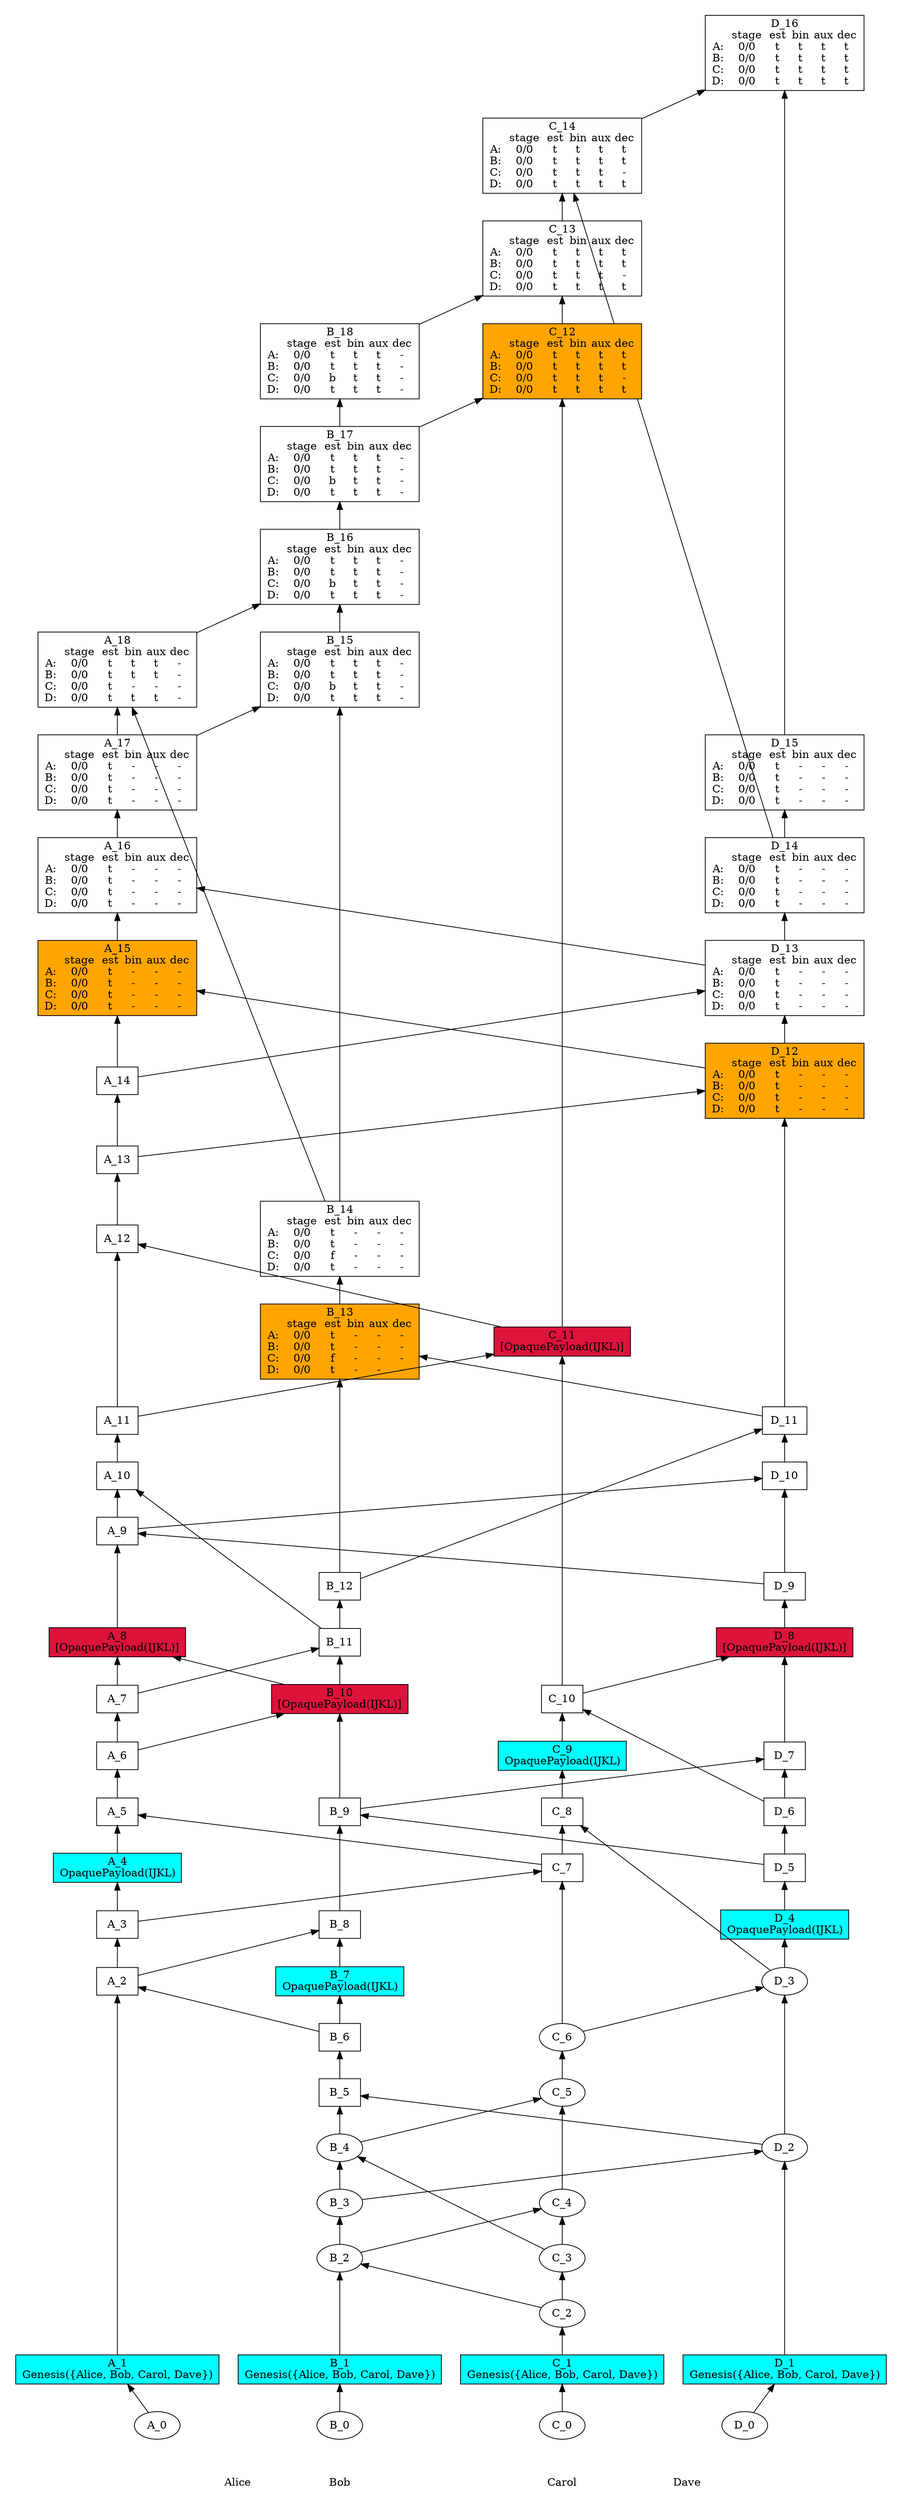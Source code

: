 /// our_id: Dave
/// peer_list: {
///   Dave: PeerState(VOTE|SEND|RECV)
///   Alice: PeerState(VOTE|SEND|RECV)
///   Bob: PeerState(VOTE|SEND|RECV)
///   Carol: PeerState(VOTE|SEND|RECV)
/// }
/// consensus_mode: Supermajority
digraph GossipGraph {
  splines=false
  rankdir=BT

  style=invis
  subgraph cluster_Dave {
    label="Dave"
    "Dave" [style=invis]
    "Dave" -> "D_0" [style=invis]
    "D_0" -> "D_1" [minlen=1]
    "D_1" -> "D_2" [minlen=4]
    "D_2" -> "D_3" [minlen=3]
    "D_3" -> "D_4" [minlen=1]
    "D_4" -> "D_5" [minlen=1]
    "D_5" -> "D_6" [minlen=1]
    "D_6" -> "D_7" [minlen=1]
    "D_7" -> "D_8" [minlen=2]
    "D_8" -> "D_9" [minlen=1]
    "D_9" -> "D_10" [minlen=2]
    "D_10" -> "D_11" [minlen=1]
    "D_11" -> "D_12" [minlen=4]
    "D_12" -> "D_13" [minlen=1]
    "D_13" -> "D_14" [minlen=1]
    "D_14" -> "D_15" [minlen=1]
    "D_15" -> "D_16" [minlen=7]
  }
  "B_3" -> "D_2" [constraint=false]
  "C_6" -> "D_3" [constraint=false]
  "B_9" -> "D_7" [constraint=false]
  "C_10" -> "D_8" [constraint=false]
  "A_9" -> "D_10" [constraint=false]
  "B_12" -> "D_11" [constraint=false]
  "A_13" -> "D_12" [constraint=false]
  "A_14" -> "D_13" [constraint=false]
  "C_14" -> "D_16" [constraint=false]

  style=invis
  subgraph cluster_Alice {
    label="Alice"
    "Alice" [style=invis]
    "Alice" -> "A_0" [style=invis]
    "A_0" -> "A_1" [minlen=1]
    "A_1" -> "A_2" [minlen=7]
    "A_2" -> "A_3" [minlen=1]
    "A_3" -> "A_4" [minlen=1]
    "A_4" -> "A_5" [minlen=1]
    "A_5" -> "A_6" [minlen=1]
    "A_6" -> "A_7" [minlen=1]
    "A_7" -> "A_8" [minlen=1]
    "A_8" -> "A_9" [minlen=2]
    "A_9" -> "A_10" [minlen=1]
    "A_10" -> "A_11" [minlen=1]
    "A_11" -> "A_12" [minlen=2]
    "A_12" -> "A_13" [minlen=1]
    "A_13" -> "A_14" [minlen=1]
    "A_14" -> "A_15" [minlen=1]
    "A_15" -> "A_16" [minlen=1]
    "A_16" -> "A_17" [minlen=1]
    "A_17" -> "A_18" [minlen=1]
  }
  "B_6" -> "A_2" [constraint=false]
  "C_7" -> "A_5" [constraint=false]
  "B_10" -> "A_8" [constraint=false]
  "D_9" -> "A_9" [constraint=false]
  "B_11" -> "A_10" [constraint=false]
  "C_11" -> "A_12" [constraint=false]
  "D_12" -> "A_15" [constraint=false]
  "D_13" -> "A_16" [constraint=false]
  "B_14" -> "A_18" [constraint=false]

  style=invis
  subgraph cluster_Bob {
    label="Bob"
    "Bob" [style=invis]
    "Bob" -> "B_0" [style=invis]
    "B_0" -> "B_1" [minlen=1]
    "B_1" -> "B_2" [minlen=2]
    "B_2" -> "B_3" [minlen=1]
    "B_3" -> "B_4" [minlen=1]
    "B_4" -> "B_5" [minlen=1]
    "B_5" -> "B_6" [minlen=1]
    "B_6" -> "B_7" [minlen=1]
    "B_7" -> "B_8" [minlen=1]
    "B_8" -> "B_9" [minlen=2]
    "B_9" -> "B_10" [minlen=2]
    "B_10" -> "B_11" [minlen=1]
    "B_11" -> "B_12" [minlen=1]
    "B_12" -> "B_13" [minlen=4]
    "B_13" -> "B_14" [minlen=1]
    "B_14" -> "B_15" [minlen=6]
    "B_15" -> "B_16" [minlen=1]
    "B_16" -> "B_17" [minlen=1]
    "B_17" -> "B_18" [minlen=1]
  }
  "C_2" -> "B_2" [constraint=false]
  "C_3" -> "B_4" [constraint=false]
  "D_2" -> "B_5" [constraint=false]
  "A_2" -> "B_8" [constraint=false]
  "D_5" -> "B_9" [constraint=false]
  "A_6" -> "B_10" [constraint=false]
  "A_7" -> "B_11" [constraint=false]
  "D_11" -> "B_13" [constraint=false]
  "A_17" -> "B_15" [constraint=false]
  "A_18" -> "B_16" [constraint=false]

  style=invis
  subgraph cluster_Carol {
    label="Carol"
    "Carol" [style=invis]
    "Carol" -> "C_0" [style=invis]
    "C_0" -> "C_1" [minlen=1]
    "C_1" -> "C_2" [minlen=1]
    "C_2" -> "C_3" [minlen=1]
    "C_3" -> "C_4" [minlen=1]
    "C_4" -> "C_5" [minlen=2]
    "C_5" -> "C_6" [minlen=1]
    "C_6" -> "C_7" [minlen=3]
    "C_7" -> "C_8" [minlen=1]
    "C_8" -> "C_9" [minlen=1]
    "C_9" -> "C_10" [minlen=1]
    "C_10" -> "C_11" [minlen=6]
    "C_11" -> "C_12" [minlen=10]
    "C_12" -> "C_13" [minlen=1]
    "C_13" -> "C_14" [minlen=1]
  }
  "B_2" -> "C_4" [constraint=false]
  "B_4" -> "C_5" [constraint=false]
  "A_3" -> "C_7" [constraint=false]
  "D_3" -> "C_8" [constraint=false]
  "D_6" -> "C_10" [constraint=false]
  "A_11" -> "C_11" [constraint=false]
  "B_17" -> "C_12" [constraint=false]
  "B_18" -> "C_13" [constraint=false]
  "D_14" -> "C_14" [constraint=false]

  {
    rank=same
    "Alice" [style=filled, color=white]
    "Bob" [style=filled, color=white]
    "Carol" [style=filled, color=white]
    "Dave" [style=filled, color=white]
  }
  "Alice" -> "Bob" -> "Carol" -> "Dave" [style=invis]

/// ===== details of events =====
  "D_0" [fillcolor=white, label=<<table border="0" cellborder="0" cellpadding="0" cellspacing="0">
<tr><td colspan="6">D_0</td></tr>
</table>>]
/// cause: Initial
/// last_ancestors: {Dave: 0}

  "D_1" [style=filled, fillcolor=cyan, shape=rectangle, label=<<table border="0" cellborder="0" cellpadding="0" cellspacing="0">
<tr><td colspan="6">D_1</td></tr>
<tr><td colspan="6">Genesis({Alice, Bob, Carol, Dave})</td></tr>
</table>>]
/// cause: Observation(Genesis({Alice, Bob, Carol, Dave}))
/// last_ancestors: {Dave: 1}

  "D_2" [fillcolor=white, label=<<table border="0" cellborder="0" cellpadding="0" cellspacing="0">
<tr><td colspan="6">D_2</td></tr>
</table>>]
/// cause: Request
/// last_ancestors: {Bob: 3, Carol: 2, Dave: 2}

  "D_3" [fillcolor=white, label=<<table border="0" cellborder="0" cellpadding="0" cellspacing="0">
<tr><td colspan="6">D_3</td></tr>
</table>>]
/// cause: Request
/// last_ancestors: {Bob: 4, Carol: 6, Dave: 3}

  "D_4" [style=filled, fillcolor=cyan, shape=rectangle, label=<<table border="0" cellborder="0" cellpadding="0" cellspacing="0">
<tr><td colspan="6">D_4</td></tr>
<tr><td colspan="6">OpaquePayload(IJKL)</td></tr>
</table>>]
/// cause: Observation(OpaquePayload(IJKL))
/// last_ancestors: {Bob: 4, Carol: 6, Dave: 4}

  "D_5" [fillcolor=white, shape=rectangle, label=<<table border="0" cellborder="0" cellpadding="0" cellspacing="0">
<tr><td colspan="6">D_5</td></tr>
</table>>]
/// cause: Requesting(Bob)
/// last_ancestors: {Bob: 4, Carol: 6, Dave: 5}

  "D_6" [fillcolor=white, shape=rectangle, label=<<table border="0" cellborder="0" cellpadding="0" cellspacing="0">
<tr><td colspan="6">D_6</td></tr>
</table>>]
/// cause: Requesting(Carol)
/// last_ancestors: {Bob: 4, Carol: 6, Dave: 6}

  "D_7" [fillcolor=white, shape=rectangle, label=<<table border="0" cellborder="0" cellpadding="0" cellspacing="0">
<tr><td colspan="6">D_7</td></tr>
</table>>]
/// cause: Response
/// last_ancestors: {Alice: 2, Bob: 9, Carol: 6, Dave: 7}

  "D_8" [style=filled, fillcolor=crimson, shape=rectangle, label=<<table border="0" cellborder="0" cellpadding="0" cellspacing="0">
<tr><td colspan="6">D_8</td></tr>
<tr><td colspan="6">[OpaquePayload(IJKL)]</td></tr></table>>]
/// cause: Response
/// last_ancestors: {Alice: 3, Bob: 9, Carol: 10, Dave: 8}

  "D_9" [fillcolor=white, shape=rectangle, label=<<table border="0" cellborder="0" cellpadding="0" cellspacing="0">
<tr><td colspan="6">D_9</td></tr>
</table>>]
/// cause: Requesting(Alice)
/// last_ancestors: {Alice: 3, Bob: 9, Carol: 10, Dave: 9}

  "D_10" [fillcolor=white, shape=rectangle, label=<<table border="0" cellborder="0" cellpadding="0" cellspacing="0">
<tr><td colspan="6">D_10</td></tr>
</table>>]
/// cause: Response
/// last_ancestors: {Alice: 9, Bob: 10, Carol: 10, Dave: 10}

  "D_11" [fillcolor=white, shape=rectangle, label=<<table border="0" cellborder="0" cellpadding="0" cellspacing="0">
<tr><td colspan="6">D_11</td></tr>
</table>>]
/// cause: Request
/// last_ancestors: {Alice: 9, Bob: 12, Carol: 10, Dave: 11}

  "D_12" [style=filled, fillcolor=orange, shape=rectangle, label=<<table border="0" cellborder="0" cellpadding="0" cellspacing="0">
<tr><td colspan="6">D_12</td></tr>
<tr><td></td><td width="50">stage</td><td width="30">est</td><td width="30">bin</td><td width="30">aux</td><td width="30">dec</td></tr>
<tr><td>A: </td><td>0/0</td><td>t</td><td>-</td><td>-</td><td>-</td></tr>
<tr><td>B: </td><td>0/0</td><td>t</td><td>-</td><td>-</td><td>-</td></tr>
<tr><td>C: </td><td>0/0</td><td>t</td><td>-</td><td>-</td><td>-</td></tr>
<tr><td>D: </td><td>0/0</td><td>t</td><td>-</td><td>-</td><td>-</td></tr></table>>]
/// cause: Request
/// last_ancestors: {Alice: 13, Bob: 12, Carol: 11, Dave: 12}

  "D_13" [fillcolor=white, shape=rectangle, label=<<table border="0" cellborder="0" cellpadding="0" cellspacing="0">
<tr><td colspan="6">D_13</td></tr>
<tr><td></td><td width="50">stage</td><td width="30">est</td><td width="30">bin</td><td width="30">aux</td><td width="30">dec</td></tr>
<tr><td>A: </td><td>0/0</td><td>t</td><td>-</td><td>-</td><td>-</td></tr>
<tr><td>B: </td><td>0/0</td><td>t</td><td>-</td><td>-</td><td>-</td></tr>
<tr><td>C: </td><td>0/0</td><td>t</td><td>-</td><td>-</td><td>-</td></tr>
<tr><td>D: </td><td>0/0</td><td>t</td><td>-</td><td>-</td><td>-</td></tr></table>>]
/// cause: Request
/// last_ancestors: {Alice: 14, Bob: 12, Carol: 11, Dave: 13}

  "D_14" [fillcolor=white, shape=rectangle, label=<<table border="0" cellborder="0" cellpadding="0" cellspacing="0">
<tr><td colspan="6">D_14</td></tr>
<tr><td></td><td width="50">stage</td><td width="30">est</td><td width="30">bin</td><td width="30">aux</td><td width="30">dec</td></tr>
<tr><td>A: </td><td>0/0</td><td>t</td><td>-</td><td>-</td><td>-</td></tr>
<tr><td>B: </td><td>0/0</td><td>t</td><td>-</td><td>-</td><td>-</td></tr>
<tr><td>C: </td><td>0/0</td><td>t</td><td>-</td><td>-</td><td>-</td></tr>
<tr><td>D: </td><td>0/0</td><td>t</td><td>-</td><td>-</td><td>-</td></tr></table>>]
/// cause: Requesting(Carol)
/// last_ancestors: {Alice: 14, Bob: 12, Carol: 11, Dave: 14}

  "D_15" [fillcolor=white, shape=rectangle, label=<<table border="0" cellborder="0" cellpadding="0" cellspacing="0">
<tr><td colspan="6">D_15</td></tr>
<tr><td></td><td width="50">stage</td><td width="30">est</td><td width="30">bin</td><td width="30">aux</td><td width="30">dec</td></tr>
<tr><td>A: </td><td>0/0</td><td>t</td><td>-</td><td>-</td><td>-</td></tr>
<tr><td>B: </td><td>0/0</td><td>t</td><td>-</td><td>-</td><td>-</td></tr>
<tr><td>C: </td><td>0/0</td><td>t</td><td>-</td><td>-</td><td>-</td></tr>
<tr><td>D: </td><td>0/0</td><td>t</td><td>-</td><td>-</td><td>-</td></tr></table>>]
/// cause: Requesting(Alice)
/// last_ancestors: {Alice: 14, Bob: 12, Carol: 11, Dave: 15}

  "D_16" [fillcolor=white, shape=rectangle, label=<<table border="0" cellborder="0" cellpadding="0" cellspacing="0">
<tr><td colspan="6">D_16</td></tr>
<tr><td></td><td width="50">stage</td><td width="30">est</td><td width="30">bin</td><td width="30">aux</td><td width="30">dec</td></tr>
<tr><td>A: </td><td>0/0</td><td>t</td><td>t</td><td>t</td><td>t</td></tr>
<tr><td>B: </td><td>0/0</td><td>t</td><td>t</td><td>t</td><td>t</td></tr>
<tr><td>C: </td><td>0/0</td><td>t</td><td>t</td><td>t</td><td>t</td></tr>
<tr><td>D: </td><td>0/0</td><td>t</td><td>t</td><td>t</td><td>t</td></tr></table>>]
/// cause: Response
/// last_ancestors: {Alice: 18, Bob: 18, Carol: 14, Dave: 16}

  "A_0" [fillcolor=white, label=<<table border="0" cellborder="0" cellpadding="0" cellspacing="0">
<tr><td colspan="6">A_0</td></tr>
</table>>]
/// cause: Initial
/// last_ancestors: {Alice: 0}

  "A_1" [style=filled, fillcolor=cyan, shape=rectangle, label=<<table border="0" cellborder="0" cellpadding="0" cellspacing="0">
<tr><td colspan="6">A_1</td></tr>
<tr><td colspan="6">Genesis({Alice, Bob, Carol, Dave})</td></tr>
</table>>]
/// cause: Observation(Genesis({Alice, Bob, Carol, Dave}))
/// last_ancestors: {Alice: 1}

  "A_2" [fillcolor=white, shape=rectangle, label=<<table border="0" cellborder="0" cellpadding="0" cellspacing="0">
<tr><td colspan="6">A_2</td></tr>
</table>>]
/// cause: Request
/// last_ancestors: {Alice: 2, Bob: 6, Carol: 3, Dave: 2}

  "A_3" [fillcolor=white, shape=rectangle, label=<<table border="0" cellborder="0" cellpadding="0" cellspacing="0">
<tr><td colspan="6">A_3</td></tr>
</table>>]
/// cause: Requesting(Carol)
/// last_ancestors: {Alice: 3, Bob: 6, Carol: 3, Dave: 2}

  "A_4" [style=filled, fillcolor=cyan, shape=rectangle, label=<<table border="0" cellborder="0" cellpadding="0" cellspacing="0">
<tr><td colspan="6">A_4</td></tr>
<tr><td colspan="6">OpaquePayload(IJKL)</td></tr>
</table>>]
/// cause: Observation(OpaquePayload(IJKL))
/// last_ancestors: {Alice: 4, Bob: 6, Carol: 3, Dave: 2}

  "A_5" [fillcolor=white, shape=rectangle, label=<<table border="0" cellborder="0" cellpadding="0" cellspacing="0">
<tr><td colspan="6">A_5</td></tr>
</table>>]
/// cause: Response
/// last_ancestors: {Alice: 5, Bob: 6, Carol: 7, Dave: 2}

  "A_6" [fillcolor=white, shape=rectangle, label=<<table border="0" cellborder="0" cellpadding="0" cellspacing="0">
<tr><td colspan="6">A_6</td></tr>
</table>>]
/// cause: Requesting(Bob)
/// last_ancestors: {Alice: 6, Bob: 6, Carol: 7, Dave: 2}

  "A_7" [fillcolor=white, shape=rectangle, label=<<table border="0" cellborder="0" cellpadding="0" cellspacing="0">
<tr><td colspan="6">A_7</td></tr>
</table>>]
/// cause: Requesting(Bob)
/// last_ancestors: {Alice: 7, Bob: 6, Carol: 7, Dave: 2}

  "A_8" [style=filled, fillcolor=crimson, shape=rectangle, label=<<table border="0" cellborder="0" cellpadding="0" cellspacing="0">
<tr><td colspan="6">A_8</td></tr>
<tr><td colspan="6">[OpaquePayload(IJKL)]</td></tr></table>>]
/// cause: Response
/// last_ancestors: {Alice: 8, Bob: 10, Carol: 7, Dave: 5}

  "A_9" [fillcolor=white, shape=rectangle, label=<<table border="0" cellborder="0" cellpadding="0" cellspacing="0">
<tr><td colspan="6">A_9</td></tr>
</table>>]
/// cause: Request
/// last_ancestors: {Alice: 9, Bob: 10, Carol: 10, Dave: 9}

  "A_10" [fillcolor=white, shape=rectangle, label=<<table border="0" cellborder="0" cellpadding="0" cellspacing="0">
<tr><td colspan="6">A_10</td></tr>
</table>>]
/// cause: Response
/// last_ancestors: {Alice: 10, Bob: 11, Carol: 10, Dave: 9}

  "A_11" [fillcolor=white, shape=rectangle, label=<<table border="0" cellborder="0" cellpadding="0" cellspacing="0">
<tr><td colspan="6">A_11</td></tr>
</table>>]
/// cause: Requesting(Carol)
/// last_ancestors: {Alice: 11, Bob: 11, Carol: 10, Dave: 9}

  "A_12" [fillcolor=white, shape=rectangle, label=<<table border="0" cellborder="0" cellpadding="0" cellspacing="0">
<tr><td colspan="6">A_12</td></tr>
</table>>]
/// cause: Response
/// last_ancestors: {Alice: 12, Bob: 11, Carol: 11, Dave: 9}

  "A_13" [fillcolor=white, shape=rectangle, label=<<table border="0" cellborder="0" cellpadding="0" cellspacing="0">
<tr><td colspan="6">A_13</td></tr>
</table>>]
/// cause: Requesting(Dave)
/// last_ancestors: {Alice: 13, Bob: 11, Carol: 11, Dave: 9}

  "A_14" [fillcolor=white, shape=rectangle, label=<<table border="0" cellborder="0" cellpadding="0" cellspacing="0">
<tr><td colspan="6">A_14</td></tr>
</table>>]
/// cause: Requesting(Dave)
/// last_ancestors: {Alice: 14, Bob: 11, Carol: 11, Dave: 9}

  "A_15" [style=filled, fillcolor=orange, shape=rectangle, label=<<table border="0" cellborder="0" cellpadding="0" cellspacing="0">
<tr><td colspan="6">A_15</td></tr>
<tr><td></td><td width="50">stage</td><td width="30">est</td><td width="30">bin</td><td width="30">aux</td><td width="30">dec</td></tr>
<tr><td>A: </td><td>0/0</td><td>t</td><td>-</td><td>-</td><td>-</td></tr>
<tr><td>B: </td><td>0/0</td><td>t</td><td>-</td><td>-</td><td>-</td></tr>
<tr><td>C: </td><td>0/0</td><td>t</td><td>-</td><td>-</td><td>-</td></tr>
<tr><td>D: </td><td>0/0</td><td>t</td><td>-</td><td>-</td><td>-</td></tr></table>>]
/// cause: Response
/// last_ancestors: {Alice: 15, Bob: 12, Carol: 11, Dave: 12}

  "A_16" [fillcolor=white, shape=rectangle, label=<<table border="0" cellborder="0" cellpadding="0" cellspacing="0">
<tr><td colspan="6">A_16</td></tr>
<tr><td></td><td width="50">stage</td><td width="30">est</td><td width="30">bin</td><td width="30">aux</td><td width="30">dec</td></tr>
<tr><td>A: </td><td>0/0</td><td>t</td><td>-</td><td>-</td><td>-</td></tr>
<tr><td>B: </td><td>0/0</td><td>t</td><td>-</td><td>-</td><td>-</td></tr>
<tr><td>C: </td><td>0/0</td><td>t</td><td>-</td><td>-</td><td>-</td></tr>
<tr><td>D: </td><td>0/0</td><td>t</td><td>-</td><td>-</td><td>-</td></tr></table>>]
/// cause: Response
/// last_ancestors: {Alice: 16, Bob: 12, Carol: 11, Dave: 13}

  "A_17" [fillcolor=white, shape=rectangle, label=<<table border="0" cellborder="0" cellpadding="0" cellspacing="0">
<tr><td colspan="6">A_17</td></tr>
<tr><td></td><td width="50">stage</td><td width="30">est</td><td width="30">bin</td><td width="30">aux</td><td width="30">dec</td></tr>
<tr><td>A: </td><td>0/0</td><td>t</td><td>-</td><td>-</td><td>-</td></tr>
<tr><td>B: </td><td>0/0</td><td>t</td><td>-</td><td>-</td><td>-</td></tr>
<tr><td>C: </td><td>0/0</td><td>t</td><td>-</td><td>-</td><td>-</td></tr>
<tr><td>D: </td><td>0/0</td><td>t</td><td>-</td><td>-</td><td>-</td></tr></table>>]
/// cause: Requesting(Bob)
/// last_ancestors: {Alice: 17, Bob: 12, Carol: 11, Dave: 13}

  "A_18" [fillcolor=white, shape=rectangle, label=<<table border="0" cellborder="0" cellpadding="0" cellspacing="0">
<tr><td colspan="6">A_18</td></tr>
<tr><td></td><td width="50">stage</td><td width="30">est</td><td width="30">bin</td><td width="30">aux</td><td width="30">dec</td></tr>
<tr><td>A: </td><td>0/0</td><td>t</td><td>t</td><td>t</td><td>-</td></tr>
<tr><td>B: </td><td>0/0</td><td>t</td><td>t</td><td>t</td><td>-</td></tr>
<tr><td>C: </td><td>0/0</td><td>t</td><td>-</td><td>-</td><td>-</td></tr>
<tr><td>D: </td><td>0/0</td><td>t</td><td>t</td><td>t</td><td>-</td></tr></table>>]
/// cause: Request
/// last_ancestors: {Alice: 18, Bob: 14, Carol: 11, Dave: 13}

  "B_0" [fillcolor=white, label=<<table border="0" cellborder="0" cellpadding="0" cellspacing="0">
<tr><td colspan="6">B_0</td></tr>
</table>>]
/// cause: Initial
/// last_ancestors: {Bob: 0}

  "B_1" [style=filled, fillcolor=cyan, shape=rectangle, label=<<table border="0" cellborder="0" cellpadding="0" cellspacing="0">
<tr><td colspan="6">B_1</td></tr>
<tr><td colspan="6">Genesis({Alice, Bob, Carol, Dave})</td></tr>
</table>>]
/// cause: Observation(Genesis({Alice, Bob, Carol, Dave}))
/// last_ancestors: {Bob: 1}

  "B_2" [fillcolor=white, label=<<table border="0" cellborder="0" cellpadding="0" cellspacing="0">
<tr><td colspan="6">B_2</td></tr>
</table>>]
/// cause: Request
/// last_ancestors: {Bob: 2, Carol: 2}

  "B_3" [fillcolor=white, label=<<table border="0" cellborder="0" cellpadding="0" cellspacing="0">
<tr><td colspan="6">B_3</td></tr>
</table>>]
/// cause: Requesting(Dave)
/// last_ancestors: {Bob: 3, Carol: 2}

  "B_4" [fillcolor=white, label=<<table border="0" cellborder="0" cellpadding="0" cellspacing="0">
<tr><td colspan="6">B_4</td></tr>
</table>>]
/// cause: Request
/// last_ancestors: {Bob: 4, Carol: 3}

  "B_5" [fillcolor=white, shape=rectangle, label=<<table border="0" cellborder="0" cellpadding="0" cellspacing="0">
<tr><td colspan="6">B_5</td></tr>
</table>>]
/// cause: Response
/// last_ancestors: {Bob: 5, Carol: 3, Dave: 2}

  "B_6" [fillcolor=white, shape=rectangle, label=<<table border="0" cellborder="0" cellpadding="0" cellspacing="0">
<tr><td colspan="6">B_6</td></tr>
</table>>]
/// cause: Requesting(Alice)
/// last_ancestors: {Bob: 6, Carol: 3, Dave: 2}

  "B_7" [style=filled, fillcolor=cyan, shape=rectangle, label=<<table border="0" cellborder="0" cellpadding="0" cellspacing="0">
<tr><td colspan="6">B_7</td></tr>
<tr><td colspan="6">OpaquePayload(IJKL)</td></tr>
</table>>]
/// cause: Observation(OpaquePayload(IJKL))
/// last_ancestors: {Bob: 7, Carol: 3, Dave: 2}

  "B_8" [fillcolor=white, shape=rectangle, label=<<table border="0" cellborder="0" cellpadding="0" cellspacing="0">
<tr><td colspan="6">B_8</td></tr>
</table>>]
/// cause: Response
/// last_ancestors: {Alice: 2, Bob: 8, Carol: 3, Dave: 2}

  "B_9" [fillcolor=white, shape=rectangle, label=<<table border="0" cellborder="0" cellpadding="0" cellspacing="0">
<tr><td colspan="6">B_9</td></tr>
</table>>]
/// cause: Request
/// last_ancestors: {Alice: 2, Bob: 9, Carol: 6, Dave: 5}

  "B_10" [style=filled, fillcolor=crimson, shape=rectangle, label=<<table border="0" cellborder="0" cellpadding="0" cellspacing="0">
<tr><td colspan="6">B_10</td></tr>
<tr><td colspan="6">[OpaquePayload(IJKL)]</td></tr></table>>]
/// cause: Request
/// last_ancestors: {Alice: 6, Bob: 10, Carol: 7, Dave: 5}

  "B_11" [fillcolor=white, shape=rectangle, label=<<table border="0" cellborder="0" cellpadding="0" cellspacing="0">
<tr><td colspan="6">B_11</td></tr>
</table>>]
/// cause: Request
/// last_ancestors: {Alice: 7, Bob: 11, Carol: 7, Dave: 5}

  "B_12" [fillcolor=white, shape=rectangle, label=<<table border="0" cellborder="0" cellpadding="0" cellspacing="0">
<tr><td colspan="6">B_12</td></tr>
</table>>]
/// cause: Requesting(Dave)
/// last_ancestors: {Alice: 7, Bob: 12, Carol: 7, Dave: 5}

  "B_13" [style=filled, fillcolor=orange, shape=rectangle, label=<<table border="0" cellborder="0" cellpadding="0" cellspacing="0">
<tr><td colspan="6">B_13</td></tr>
<tr><td></td><td width="50">stage</td><td width="30">est</td><td width="30">bin</td><td width="30">aux</td><td width="30">dec</td></tr>
<tr><td>A: </td><td>0/0</td><td>t</td><td>-</td><td>-</td><td>-</td></tr>
<tr><td>B: </td><td>0/0</td><td>t</td><td>-</td><td>-</td><td>-</td></tr>
<tr><td>C: </td><td>0/0</td><td>f</td><td>-</td><td>-</td><td>-</td></tr>
<tr><td>D: </td><td>0/0</td><td>t</td><td>-</td><td>-</td><td>-</td></tr></table>>]
/// cause: Response
/// last_ancestors: {Alice: 9, Bob: 13, Carol: 10, Dave: 11}

  "B_14" [fillcolor=white, shape=rectangle, label=<<table border="0" cellborder="0" cellpadding="0" cellspacing="0">
<tr><td colspan="6">B_14</td></tr>
<tr><td></td><td width="50">stage</td><td width="30">est</td><td width="30">bin</td><td width="30">aux</td><td width="30">dec</td></tr>
<tr><td>A: </td><td>0/0</td><td>t</td><td>-</td><td>-</td><td>-</td></tr>
<tr><td>B: </td><td>0/0</td><td>t</td><td>-</td><td>-</td><td>-</td></tr>
<tr><td>C: </td><td>0/0</td><td>f</td><td>-</td><td>-</td><td>-</td></tr>
<tr><td>D: </td><td>0/0</td><td>t</td><td>-</td><td>-</td><td>-</td></tr></table>>]
/// cause: Requesting(Alice)
/// last_ancestors: {Alice: 9, Bob: 14, Carol: 10, Dave: 11}

  "B_15" [fillcolor=white, shape=rectangle, label=<<table border="0" cellborder="0" cellpadding="0" cellspacing="0">
<tr><td colspan="6">B_15</td></tr>
<tr><td></td><td width="50">stage</td><td width="30">est</td><td width="30">bin</td><td width="30">aux</td><td width="30">dec</td></tr>
<tr><td>A: </td><td>0/0</td><td>t</td><td>t</td><td>t</td><td>-</td></tr>
<tr><td>B: </td><td>0/0</td><td>t</td><td>t</td><td>t</td><td>-</td></tr>
<tr><td>C: </td><td>0/0</td><td>b</td><td>t</td><td>t</td><td>-</td></tr>
<tr><td>D: </td><td>0/0</td><td>t</td><td>t</td><td>t</td><td>-</td></tr></table>>]
/// cause: Request
/// last_ancestors: {Alice: 17, Bob: 15, Carol: 11, Dave: 13}

  "B_16" [fillcolor=white, shape=rectangle, label=<<table border="0" cellborder="0" cellpadding="0" cellspacing="0">
<tr><td colspan="6">B_16</td></tr>
<tr><td></td><td width="50">stage</td><td width="30">est</td><td width="30">bin</td><td width="30">aux</td><td width="30">dec</td></tr>
<tr><td>A: </td><td>0/0</td><td>t</td><td>t</td><td>t</td><td>-</td></tr>
<tr><td>B: </td><td>0/0</td><td>t</td><td>t</td><td>t</td><td>-</td></tr>
<tr><td>C: </td><td>0/0</td><td>b</td><td>t</td><td>t</td><td>-</td></tr>
<tr><td>D: </td><td>0/0</td><td>t</td><td>t</td><td>t</td><td>-</td></tr></table>>]
/// cause: Response
/// last_ancestors: {Alice: 18, Bob: 16, Carol: 11, Dave: 13}

  "B_17" [fillcolor=white, shape=rectangle, label=<<table border="0" cellborder="0" cellpadding="0" cellspacing="0">
<tr><td colspan="6">B_17</td></tr>
<tr><td></td><td width="50">stage</td><td width="30">est</td><td width="30">bin</td><td width="30">aux</td><td width="30">dec</td></tr>
<tr><td>A: </td><td>0/0</td><td>t</td><td>t</td><td>t</td><td>-</td></tr>
<tr><td>B: </td><td>0/0</td><td>t</td><td>t</td><td>t</td><td>-</td></tr>
<tr><td>C: </td><td>0/0</td><td>b</td><td>t</td><td>t</td><td>-</td></tr>
<tr><td>D: </td><td>0/0</td><td>t</td><td>t</td><td>t</td><td>-</td></tr></table>>]
/// cause: Requesting(Carol)
/// last_ancestors: {Alice: 18, Bob: 17, Carol: 11, Dave: 13}

  "B_18" [fillcolor=white, shape=rectangle, label=<<table border="0" cellborder="0" cellpadding="0" cellspacing="0">
<tr><td colspan="6">B_18</td></tr>
<tr><td></td><td width="50">stage</td><td width="30">est</td><td width="30">bin</td><td width="30">aux</td><td width="30">dec</td></tr>
<tr><td>A: </td><td>0/0</td><td>t</td><td>t</td><td>t</td><td>-</td></tr>
<tr><td>B: </td><td>0/0</td><td>t</td><td>t</td><td>t</td><td>-</td></tr>
<tr><td>C: </td><td>0/0</td><td>b</td><td>t</td><td>t</td><td>-</td></tr>
<tr><td>D: </td><td>0/0</td><td>t</td><td>t</td><td>t</td><td>-</td></tr></table>>]
/// cause: Requesting(Carol)
/// last_ancestors: {Alice: 18, Bob: 18, Carol: 11, Dave: 13}

  "C_0" [fillcolor=white, label=<<table border="0" cellborder="0" cellpadding="0" cellspacing="0">
<tr><td colspan="6">C_0</td></tr>
</table>>]
/// cause: Initial
/// last_ancestors: {Carol: 0}

  "C_1" [style=filled, fillcolor=cyan, shape=rectangle, label=<<table border="0" cellborder="0" cellpadding="0" cellspacing="0">
<tr><td colspan="6">C_1</td></tr>
<tr><td colspan="6">Genesis({Alice, Bob, Carol, Dave})</td></tr>
</table>>]
/// cause: Observation(Genesis({Alice, Bob, Carol, Dave}))
/// last_ancestors: {Carol: 1}

  "C_2" [fillcolor=white, label=<<table border="0" cellborder="0" cellpadding="0" cellspacing="0">
<tr><td colspan="6">C_2</td></tr>
</table>>]
/// cause: Requesting(Bob)
/// last_ancestors: {Carol: 2}

  "C_3" [fillcolor=white, label=<<table border="0" cellborder="0" cellpadding="0" cellspacing="0">
<tr><td colspan="6">C_3</td></tr>
</table>>]
/// cause: Requesting(Bob)
/// last_ancestors: {Carol: 3}

  "C_4" [fillcolor=white, label=<<table border="0" cellborder="0" cellpadding="0" cellspacing="0">
<tr><td colspan="6">C_4</td></tr>
</table>>]
/// cause: Response
/// last_ancestors: {Bob: 2, Carol: 4}

  "C_5" [fillcolor=white, label=<<table border="0" cellborder="0" cellpadding="0" cellspacing="0">
<tr><td colspan="6">C_5</td></tr>
</table>>]
/// cause: Response
/// last_ancestors: {Bob: 4, Carol: 5}

  "C_6" [fillcolor=white, label=<<table border="0" cellborder="0" cellpadding="0" cellspacing="0">
<tr><td colspan="6">C_6</td></tr>
</table>>]
/// cause: Requesting(Dave)
/// last_ancestors: {Bob: 4, Carol: 6}

  "C_7" [fillcolor=white, shape=rectangle, label=<<table border="0" cellborder="0" cellpadding="0" cellspacing="0">
<tr><td colspan="6">C_7</td></tr>
</table>>]
/// cause: Request
/// last_ancestors: {Alice: 3, Bob: 6, Carol: 7, Dave: 2}

  "C_8" [fillcolor=white, shape=rectangle, label=<<table border="0" cellborder="0" cellpadding="0" cellspacing="0">
<tr><td colspan="6">C_8</td></tr>
</table>>]
/// cause: Response
/// last_ancestors: {Alice: 3, Bob: 6, Carol: 8, Dave: 3}

  "C_9" [style=filled, fillcolor=cyan, shape=rectangle, label=<<table border="0" cellborder="0" cellpadding="0" cellspacing="0">
<tr><td colspan="6">C_9</td></tr>
<tr><td colspan="6">OpaquePayload(IJKL)</td></tr>
</table>>]
/// cause: Observation(OpaquePayload(IJKL))
/// last_ancestors: {Alice: 3, Bob: 6, Carol: 9, Dave: 3}

  "C_10" [fillcolor=white, shape=rectangle, label=<<table border="0" cellborder="0" cellpadding="0" cellspacing="0">
<tr><td colspan="6">C_10</td></tr>
</table>>]
/// cause: Request
/// last_ancestors: {Alice: 3, Bob: 6, Carol: 10, Dave: 6}

  "C_11" [style=filled, fillcolor=crimson, shape=rectangle, label=<<table border="0" cellborder="0" cellpadding="0" cellspacing="0">
<tr><td colspan="6">C_11</td></tr>
<tr><td colspan="6">[OpaquePayload(IJKL)]</td></tr></table>>]
/// cause: Request
/// last_ancestors: {Alice: 11, Bob: 11, Carol: 11, Dave: 9}

  "C_12" [style=filled, fillcolor=orange, shape=rectangle, label=<<table border="0" cellborder="0" cellpadding="0" cellspacing="0">
<tr><td colspan="6">C_12</td></tr>
<tr><td></td><td width="50">stage</td><td width="30">est</td><td width="30">bin</td><td width="30">aux</td><td width="30">dec</td></tr>
<tr><td>A: </td><td>0/0</td><td>t</td><td>t</td><td>t</td><td>t</td></tr>
<tr><td>B: </td><td>0/0</td><td>t</td><td>t</td><td>t</td><td>t</td></tr>
<tr><td>C: </td><td>0/0</td><td>t</td><td>t</td><td>t</td><td>-</td></tr>
<tr><td>D: </td><td>0/0</td><td>t</td><td>t</td><td>t</td><td>t</td></tr></table>>]
/// cause: Request
/// last_ancestors: {Alice: 18, Bob: 17, Carol: 12, Dave: 13}

  "C_13" [fillcolor=white, shape=rectangle, label=<<table border="0" cellborder="0" cellpadding="0" cellspacing="0">
<tr><td colspan="6">C_13</td></tr>
<tr><td></td><td width="50">stage</td><td width="30">est</td><td width="30">bin</td><td width="30">aux</td><td width="30">dec</td></tr>
<tr><td>A: </td><td>0/0</td><td>t</td><td>t</td><td>t</td><td>t</td></tr>
<tr><td>B: </td><td>0/0</td><td>t</td><td>t</td><td>t</td><td>t</td></tr>
<tr><td>C: </td><td>0/0</td><td>t</td><td>t</td><td>t</td><td>-</td></tr>
<tr><td>D: </td><td>0/0</td><td>t</td><td>t</td><td>t</td><td>t</td></tr></table>>]
/// cause: Request
/// last_ancestors: {Alice: 18, Bob: 18, Carol: 13, Dave: 13}

  "C_14" [fillcolor=white, shape=rectangle, label=<<table border="0" cellborder="0" cellpadding="0" cellspacing="0">
<tr><td colspan="6">C_14</td></tr>
<tr><td></td><td width="50">stage</td><td width="30">est</td><td width="30">bin</td><td width="30">aux</td><td width="30">dec</td></tr>
<tr><td>A: </td><td>0/0</td><td>t</td><td>t</td><td>t</td><td>t</td></tr>
<tr><td>B: </td><td>0/0</td><td>t</td><td>t</td><td>t</td><td>t</td></tr>
<tr><td>C: </td><td>0/0</td><td>t</td><td>t</td><td>t</td><td>-</td></tr>
<tr><td>D: </td><td>0/0</td><td>t</td><td>t</td><td>t</td><td>t</td></tr></table>>]
/// cause: Request
/// last_ancestors: {Alice: 18, Bob: 18, Carol: 14, Dave: 14}

}

/// ===== meta-elections =====
/// consensus_history:
/// d98f8abc4ba966aadc391bb857a6879a122602074766f19fadf22ce59dd0410e

/// interesting_events: {
///   Alice -> ["A_8"]
///   Bob -> ["B_10"]
///   Carol -> ["C_11"]
///   Dave -> ["D_8"]
/// }
/// all_voters: {Alice, Bob, Carol, Dave}
/// unconsensused_events: {"A_4", "B_7", "C_9", "D_4"}
/// meta_events: {
///   A_2 -> {
///     observees: {}
///     interesting_content: []
///   }
///   A_3 -> {
///     observees: {}
///     interesting_content: []
///   }
///   A_5 -> {
///     observees: {}
///     interesting_content: []
///   }
///   A_6 -> {
///     observees: {}
///     interesting_content: []
///   }
///   A_7 -> {
///     observees: {}
///     interesting_content: []
///   }
///   A_8 -> {
///     observees: {}
///     interesting_content: [OpaquePayload(IJKL)]
///   }
///   A_9 -> {
///     observees: {}
///     interesting_content: []
///   }
///   A_10 -> {
///     observees: {}
///     interesting_content: []
///   }
///   A_11 -> {
///     observees: {}
///     interesting_content: []
///   }
///   A_12 -> {
///     observees: {}
///     interesting_content: []
///   }
///   A_13 -> {
///     observees: {}
///     interesting_content: []
///   }
///   A_14 -> {
///     observees: {}
///     interesting_content: []
///   }
///   A_15 -> {
///     observees: {Alice, Bob, Carol, Dave}
///     interesting_content: []
///     meta_votes: {
///         stage est bin aux dec
///       A: 0/0   t   -   -   - 
///       B: 0/0   t   -   -   - 
///       C: 0/0   t   -   -   - 
///       D: 0/0   t   -   -   - 
///     }
///   }
///   A_16 -> {
///     observees: {}
///     interesting_content: []
///     meta_votes: {
///         stage est bin aux dec
///       A: 0/0   t   -   -   - 
///       B: 0/0   t   -   -   - 
///       C: 0/0   t   -   -   - 
///       D: 0/0   t   -   -   - 
///     }
///   }
///   A_17 -> {
///     observees: {}
///     interesting_content: []
///     meta_votes: {
///         stage est bin aux dec
///       A: 0/0   t   -   -   - 
///       B: 0/0   t   -   -   - 
///       C: 0/0   t   -   -   - 
///       D: 0/0   t   -   -   - 
///     }
///   }
///   A_18 -> {
///     observees: {}
///     interesting_content: []
///     meta_votes: {
///         stage est bin aux dec
///       A: 0/0   t   t   t   - 
///       B: 0/0   t   t   t   - 
///       C: 0/0   t   -   -   - 
///       D: 0/0   t   t   t   - 
///     }
///   }
///   B_5 -> {
///     observees: {}
///     interesting_content: []
///   }
///   B_6 -> {
///     observees: {}
///     interesting_content: []
///   }
///   B_8 -> {
///     observees: {}
///     interesting_content: []
///   }
///   B_9 -> {
///     observees: {}
///     interesting_content: []
///   }
///   B_10 -> {
///     observees: {}
///     interesting_content: [OpaquePayload(IJKL)]
///   }
///   B_11 -> {
///     observees: {}
///     interesting_content: []
///   }
///   B_12 -> {
///     observees: {}
///     interesting_content: []
///   }
///   B_13 -> {
///     observees: {Alice, Bob, Dave}
///     interesting_content: []
///     meta_votes: {
///         stage est bin aux dec
///       A: 0/0   t   -   -   - 
///       B: 0/0   t   -   -   - 
///       C: 0/0   f   -   -   - 
///       D: 0/0   t   -   -   - 
///     }
///   }
///   B_14 -> {
///     observees: {}
///     interesting_content: []
///     meta_votes: {
///         stage est bin aux dec
///       A: 0/0   t   -   -   - 
///       B: 0/0   t   -   -   - 
///       C: 0/0   f   -   -   - 
///       D: 0/0   t   -   -   - 
///     }
///   }
///   B_15 -> {
///     observees: {}
///     interesting_content: []
///     meta_votes: {
///         stage est bin aux dec
///       A: 0/0   t   t   t   - 
///       B: 0/0   t   t   t   - 
///       C: 0/0   b   t   t   - 
///       D: 0/0   t   t   t   - 
///     }
///   }
///   B_16 -> {
///     observees: {}
///     interesting_content: []
///     meta_votes: {
///         stage est bin aux dec
///       A: 0/0   t   t   t   - 
///       B: 0/0   t   t   t   - 
///       C: 0/0   b   t   t   - 
///       D: 0/0   t   t   t   - 
///     }
///   }
///   B_17 -> {
///     observees: {}
///     interesting_content: []
///     meta_votes: {
///         stage est bin aux dec
///       A: 0/0   t   t   t   - 
///       B: 0/0   t   t   t   - 
///       C: 0/0   b   t   t   - 
///       D: 0/0   t   t   t   - 
///     }
///   }
///   B_18 -> {
///     observees: {}
///     interesting_content: []
///     meta_votes: {
///         stage est bin aux dec
///       A: 0/0   t   t   t   - 
///       B: 0/0   t   t   t   - 
///       C: 0/0   b   t   t   - 
///       D: 0/0   t   t   t   - 
///     }
///   }
///   C_7 -> {
///     observees: {}
///     interesting_content: []
///   }
///   C_8 -> {
///     observees: {}
///     interesting_content: []
///   }
///   C_10 -> {
///     observees: {}
///     interesting_content: []
///   }
///   C_11 -> {
///     observees: {}
///     interesting_content: [OpaquePayload(IJKL)]
///   }
///   C_12 -> {
///     observees: {Alice, Bob, Carol, Dave}
///     interesting_content: []
///     meta_votes: {
///         stage est bin aux dec
///       A: 0/0   t   t   t   t 
///       B: 0/0   t   t   t   t 
///       C: 0/0   t   t   t   - 
///       D: 0/0   t   t   t   t 
///     }
///   }
///   C_13 -> {
///     observees: {}
///     interesting_content: []
///     meta_votes: {
///         stage est bin aux dec
///       A: 0/0   t   t   t   t 
///       B: 0/0   t   t   t   t 
///       C: 0/0   t   t   t   - 
///       D: 0/0   t   t   t   t 
///     }
///   }
///   C_14 -> {
///     observees: {}
///     interesting_content: []
///     meta_votes: {
///         stage est bin aux dec
///       A: 0/0   t   t   t   t 
///       B: 0/0   t   t   t   t 
///       C: 0/0   t   t   t   - 
///       D: 0/0   t   t   t   t 
///     }
///   }
///   D_5 -> {
///     observees: {}
///     interesting_content: []
///   }
///   D_6 -> {
///     observees: {}
///     interesting_content: []
///   }
///   D_7 -> {
///     observees: {}
///     interesting_content: []
///   }
///   D_8 -> {
///     observees: {}
///     interesting_content: [OpaquePayload(IJKL)]
///   }
///   D_9 -> {
///     observees: {}
///     interesting_content: []
///   }
///   D_10 -> {
///     observees: {}
///     interesting_content: []
///   }
///   D_11 -> {
///     observees: {}
///     interesting_content: []
///   }
///   D_12 -> {
///     observees: {Alice, Bob, Carol, Dave}
///     interesting_content: []
///     meta_votes: {
///         stage est bin aux dec
///       A: 0/0   t   -   -   - 
///       B: 0/0   t   -   -   - 
///       C: 0/0   t   -   -   - 
///       D: 0/0   t   -   -   - 
///     }
///   }
///   D_13 -> {
///     observees: {}
///     interesting_content: []
///     meta_votes: {
///         stage est bin aux dec
///       A: 0/0   t   -   -   - 
///       B: 0/0   t   -   -   - 
///       C: 0/0   t   -   -   - 
///       D: 0/0   t   -   -   - 
///     }
///   }
///   D_14 -> {
///     observees: {}
///     interesting_content: []
///     meta_votes: {
///         stage est bin aux dec
///       A: 0/0   t   -   -   - 
///       B: 0/0   t   -   -   - 
///       C: 0/0   t   -   -   - 
///       D: 0/0   t   -   -   - 
///     }
///   }
///   D_15 -> {
///     observees: {}
///     interesting_content: []
///     meta_votes: {
///         stage est bin aux dec
///       A: 0/0   t   -   -   - 
///       B: 0/0   t   -   -   - 
///       C: 0/0   t   -   -   - 
///       D: 0/0   t   -   -   - 
///     }
///   }
///   D_16 -> {
///     observees: {}
///     interesting_content: []
///     meta_votes: {
///         stage est bin aux dec
///       A: 0/0   t   t   t   t 
///       B: 0/0   t   t   t   t 
///       C: 0/0   t   t   t   t 
///       D: 0/0   t   t   t   t 
///     }
///   }
/// }
